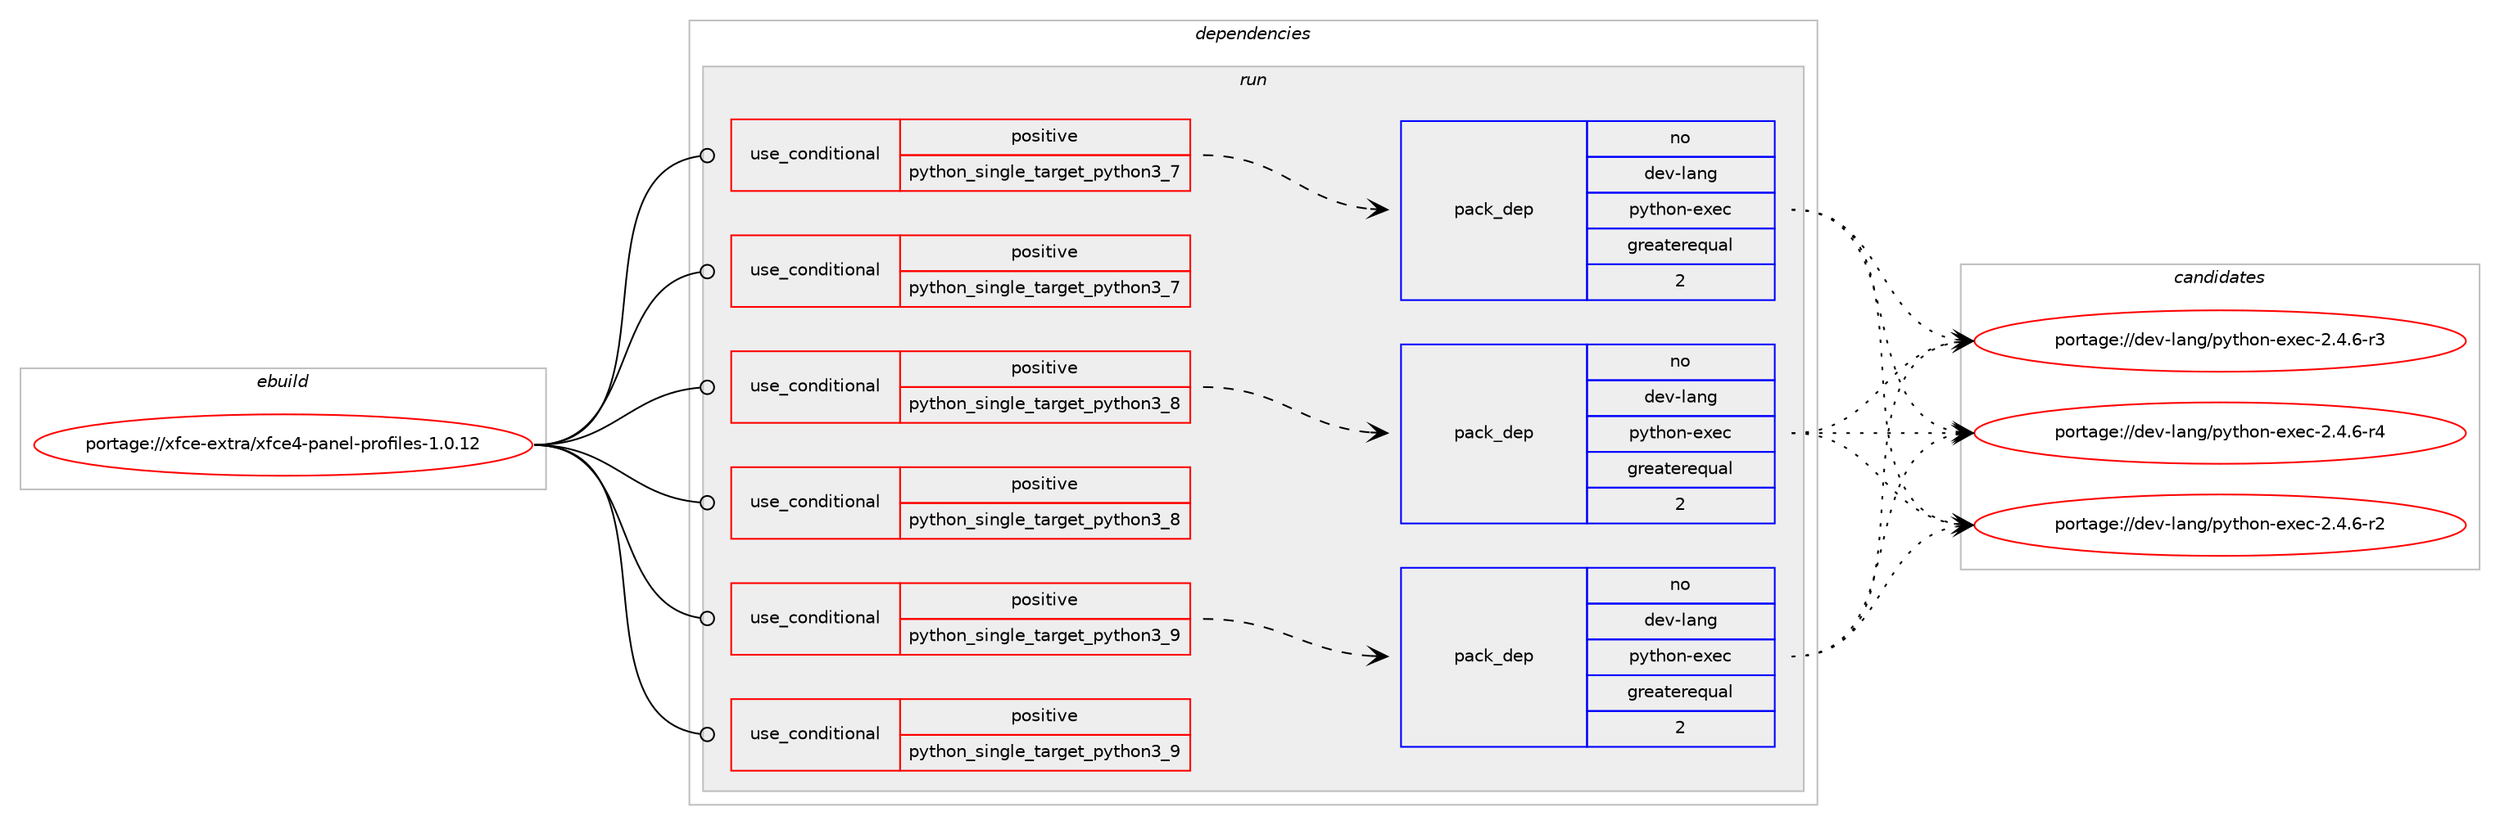 digraph prolog {

# *************
# Graph options
# *************

newrank=true;
concentrate=true;
compound=true;
graph [rankdir=LR,fontname=Helvetica,fontsize=10,ranksep=1.5];#, ranksep=2.5, nodesep=0.2];
edge  [arrowhead=vee];
node  [fontname=Helvetica,fontsize=10];

# **********
# The ebuild
# **********

subgraph cluster_leftcol {
color=gray;
rank=same;
label=<<i>ebuild</i>>;
id [label="portage://xfce-extra/xfce4-panel-profiles-1.0.12", color=red, width=4, href="../xfce-extra/xfce4-panel-profiles-1.0.12.svg"];
}

# ****************
# The dependencies
# ****************

subgraph cluster_midcol {
color=gray;
label=<<i>dependencies</i>>;
subgraph cluster_compile {
fillcolor="#eeeeee";
style=filled;
label=<<i>compile</i>>;
}
subgraph cluster_compileandrun {
fillcolor="#eeeeee";
style=filled;
label=<<i>compile and run</i>>;
}
subgraph cluster_run {
fillcolor="#eeeeee";
style=filled;
label=<<i>run</i>>;
subgraph cond3007 {
dependency5167 [label=<<TABLE BORDER="0" CELLBORDER="1" CELLSPACING="0" CELLPADDING="4"><TR><TD ROWSPAN="3" CELLPADDING="10">use_conditional</TD></TR><TR><TD>positive</TD></TR><TR><TD>python_single_target_python3_7</TD></TR></TABLE>>, shape=none, color=red];
# *** BEGIN UNKNOWN DEPENDENCY TYPE (TODO) ***
# dependency5167 -> package_dependency(portage://xfce-extra/xfce4-panel-profiles-1.0.12,run,no,dev-lang,python,none,[,,],[slot(3.7)],[])
# *** END UNKNOWN DEPENDENCY TYPE (TODO) ***

subgraph pack2048 {
dependency5168 [label=<<TABLE BORDER="0" CELLBORDER="1" CELLSPACING="0" CELLPADDING="4" WIDTH="220"><TR><TD ROWSPAN="6" CELLPADDING="30">pack_dep</TD></TR><TR><TD WIDTH="110">no</TD></TR><TR><TD>dev-lang</TD></TR><TR><TD>python-exec</TD></TR><TR><TD>greaterequal</TD></TR><TR><TD>2</TD></TR></TABLE>>, shape=none, color=blue];
}
dependency5167:e -> dependency5168:w [weight=20,style="dashed",arrowhead="vee"];
}
id:e -> dependency5167:w [weight=20,style="solid",arrowhead="odot"];
subgraph cond3008 {
dependency5169 [label=<<TABLE BORDER="0" CELLBORDER="1" CELLSPACING="0" CELLPADDING="4"><TR><TD ROWSPAN="3" CELLPADDING="10">use_conditional</TD></TR><TR><TD>positive</TD></TR><TR><TD>python_single_target_python3_7</TD></TR></TABLE>>, shape=none, color=red];
# *** BEGIN UNKNOWN DEPENDENCY TYPE (TODO) ***
# dependency5169 -> package_dependency(portage://xfce-extra/xfce4-panel-profiles-1.0.12,run,no,dev-python,pygobject,none,[,,],[slot(3)],[use(enable(python_targets_python3_7),negative)])
# *** END UNKNOWN DEPENDENCY TYPE (TODO) ***

}
id:e -> dependency5169:w [weight=20,style="solid",arrowhead="odot"];
subgraph cond3009 {
dependency5170 [label=<<TABLE BORDER="0" CELLBORDER="1" CELLSPACING="0" CELLPADDING="4"><TR><TD ROWSPAN="3" CELLPADDING="10">use_conditional</TD></TR><TR><TD>positive</TD></TR><TR><TD>python_single_target_python3_8</TD></TR></TABLE>>, shape=none, color=red];
# *** BEGIN UNKNOWN DEPENDENCY TYPE (TODO) ***
# dependency5170 -> package_dependency(portage://xfce-extra/xfce4-panel-profiles-1.0.12,run,no,dev-lang,python,none,[,,],[slot(3.8)],[])
# *** END UNKNOWN DEPENDENCY TYPE (TODO) ***

subgraph pack2049 {
dependency5171 [label=<<TABLE BORDER="0" CELLBORDER="1" CELLSPACING="0" CELLPADDING="4" WIDTH="220"><TR><TD ROWSPAN="6" CELLPADDING="30">pack_dep</TD></TR><TR><TD WIDTH="110">no</TD></TR><TR><TD>dev-lang</TD></TR><TR><TD>python-exec</TD></TR><TR><TD>greaterequal</TD></TR><TR><TD>2</TD></TR></TABLE>>, shape=none, color=blue];
}
dependency5170:e -> dependency5171:w [weight=20,style="dashed",arrowhead="vee"];
}
id:e -> dependency5170:w [weight=20,style="solid",arrowhead="odot"];
subgraph cond3010 {
dependency5172 [label=<<TABLE BORDER="0" CELLBORDER="1" CELLSPACING="0" CELLPADDING="4"><TR><TD ROWSPAN="3" CELLPADDING="10">use_conditional</TD></TR><TR><TD>positive</TD></TR><TR><TD>python_single_target_python3_8</TD></TR></TABLE>>, shape=none, color=red];
# *** BEGIN UNKNOWN DEPENDENCY TYPE (TODO) ***
# dependency5172 -> package_dependency(portage://xfce-extra/xfce4-panel-profiles-1.0.12,run,no,dev-python,pygobject,none,[,,],[slot(3)],[use(enable(python_targets_python3_8),negative)])
# *** END UNKNOWN DEPENDENCY TYPE (TODO) ***

}
id:e -> dependency5172:w [weight=20,style="solid",arrowhead="odot"];
subgraph cond3011 {
dependency5173 [label=<<TABLE BORDER="0" CELLBORDER="1" CELLSPACING="0" CELLPADDING="4"><TR><TD ROWSPAN="3" CELLPADDING="10">use_conditional</TD></TR><TR><TD>positive</TD></TR><TR><TD>python_single_target_python3_9</TD></TR></TABLE>>, shape=none, color=red];
# *** BEGIN UNKNOWN DEPENDENCY TYPE (TODO) ***
# dependency5173 -> package_dependency(portage://xfce-extra/xfce4-panel-profiles-1.0.12,run,no,dev-lang,python,none,[,,],[slot(3.9)],[])
# *** END UNKNOWN DEPENDENCY TYPE (TODO) ***

subgraph pack2050 {
dependency5174 [label=<<TABLE BORDER="0" CELLBORDER="1" CELLSPACING="0" CELLPADDING="4" WIDTH="220"><TR><TD ROWSPAN="6" CELLPADDING="30">pack_dep</TD></TR><TR><TD WIDTH="110">no</TD></TR><TR><TD>dev-lang</TD></TR><TR><TD>python-exec</TD></TR><TR><TD>greaterequal</TD></TR><TR><TD>2</TD></TR></TABLE>>, shape=none, color=blue];
}
dependency5173:e -> dependency5174:w [weight=20,style="dashed",arrowhead="vee"];
}
id:e -> dependency5173:w [weight=20,style="solid",arrowhead="odot"];
subgraph cond3012 {
dependency5175 [label=<<TABLE BORDER="0" CELLBORDER="1" CELLSPACING="0" CELLPADDING="4"><TR><TD ROWSPAN="3" CELLPADDING="10">use_conditional</TD></TR><TR><TD>positive</TD></TR><TR><TD>python_single_target_python3_9</TD></TR></TABLE>>, shape=none, color=red];
# *** BEGIN UNKNOWN DEPENDENCY TYPE (TODO) ***
# dependency5175 -> package_dependency(portage://xfce-extra/xfce4-panel-profiles-1.0.12,run,no,dev-python,pygobject,none,[,,],[slot(3)],[use(enable(python_targets_python3_9),negative)])
# *** END UNKNOWN DEPENDENCY TYPE (TODO) ***

}
id:e -> dependency5175:w [weight=20,style="solid",arrowhead="odot"];
# *** BEGIN UNKNOWN DEPENDENCY TYPE (TODO) ***
# id -> package_dependency(portage://xfce-extra/xfce4-panel-profiles-1.0.12,run,no,dev-libs,gobject-introspection,none,[,,],[],[])
# *** END UNKNOWN DEPENDENCY TYPE (TODO) ***

# *** BEGIN UNKNOWN DEPENDENCY TYPE (TODO) ***
# id -> package_dependency(portage://xfce-extra/xfce4-panel-profiles-1.0.12,run,no,x11-libs,gtk+,none,[,,],[slot(3)],[use(enable(introspection),none)])
# *** END UNKNOWN DEPENDENCY TYPE (TODO) ***

# *** BEGIN UNKNOWN DEPENDENCY TYPE (TODO) ***
# id -> package_dependency(portage://xfce-extra/xfce4-panel-profiles-1.0.12,run,no,xfce-base,libxfce4ui,none,[,,],[],[use(enable(introspection),none)])
# *** END UNKNOWN DEPENDENCY TYPE (TODO) ***

# *** BEGIN UNKNOWN DEPENDENCY TYPE (TODO) ***
# id -> package_dependency(portage://xfce-extra/xfce4-panel-profiles-1.0.12,run,no,xfce-base,xfce4-panel,none,[,,],[],[])
# *** END UNKNOWN DEPENDENCY TYPE (TODO) ***

}
}

# **************
# The candidates
# **************

subgraph cluster_choices {
rank=same;
color=gray;
label=<<i>candidates</i>>;

subgraph choice2048 {
color=black;
nodesep=1;
choice10010111845108971101034711212111610411111045101120101994550465246544511450 [label="portage://dev-lang/python-exec-2.4.6-r2", color=red, width=4,href="../dev-lang/python-exec-2.4.6-r2.svg"];
choice10010111845108971101034711212111610411111045101120101994550465246544511451 [label="portage://dev-lang/python-exec-2.4.6-r3", color=red, width=4,href="../dev-lang/python-exec-2.4.6-r3.svg"];
choice10010111845108971101034711212111610411111045101120101994550465246544511452 [label="portage://dev-lang/python-exec-2.4.6-r4", color=red, width=4,href="../dev-lang/python-exec-2.4.6-r4.svg"];
dependency5168:e -> choice10010111845108971101034711212111610411111045101120101994550465246544511450:w [style=dotted,weight="100"];
dependency5168:e -> choice10010111845108971101034711212111610411111045101120101994550465246544511451:w [style=dotted,weight="100"];
dependency5168:e -> choice10010111845108971101034711212111610411111045101120101994550465246544511452:w [style=dotted,weight="100"];
}
subgraph choice2049 {
color=black;
nodesep=1;
choice10010111845108971101034711212111610411111045101120101994550465246544511450 [label="portage://dev-lang/python-exec-2.4.6-r2", color=red, width=4,href="../dev-lang/python-exec-2.4.6-r2.svg"];
choice10010111845108971101034711212111610411111045101120101994550465246544511451 [label="portage://dev-lang/python-exec-2.4.6-r3", color=red, width=4,href="../dev-lang/python-exec-2.4.6-r3.svg"];
choice10010111845108971101034711212111610411111045101120101994550465246544511452 [label="portage://dev-lang/python-exec-2.4.6-r4", color=red, width=4,href="../dev-lang/python-exec-2.4.6-r4.svg"];
dependency5171:e -> choice10010111845108971101034711212111610411111045101120101994550465246544511450:w [style=dotted,weight="100"];
dependency5171:e -> choice10010111845108971101034711212111610411111045101120101994550465246544511451:w [style=dotted,weight="100"];
dependency5171:e -> choice10010111845108971101034711212111610411111045101120101994550465246544511452:w [style=dotted,weight="100"];
}
subgraph choice2050 {
color=black;
nodesep=1;
choice10010111845108971101034711212111610411111045101120101994550465246544511450 [label="portage://dev-lang/python-exec-2.4.6-r2", color=red, width=4,href="../dev-lang/python-exec-2.4.6-r2.svg"];
choice10010111845108971101034711212111610411111045101120101994550465246544511451 [label="portage://dev-lang/python-exec-2.4.6-r3", color=red, width=4,href="../dev-lang/python-exec-2.4.6-r3.svg"];
choice10010111845108971101034711212111610411111045101120101994550465246544511452 [label="portage://dev-lang/python-exec-2.4.6-r4", color=red, width=4,href="../dev-lang/python-exec-2.4.6-r4.svg"];
dependency5174:e -> choice10010111845108971101034711212111610411111045101120101994550465246544511450:w [style=dotted,weight="100"];
dependency5174:e -> choice10010111845108971101034711212111610411111045101120101994550465246544511451:w [style=dotted,weight="100"];
dependency5174:e -> choice10010111845108971101034711212111610411111045101120101994550465246544511452:w [style=dotted,weight="100"];
}
}

}
